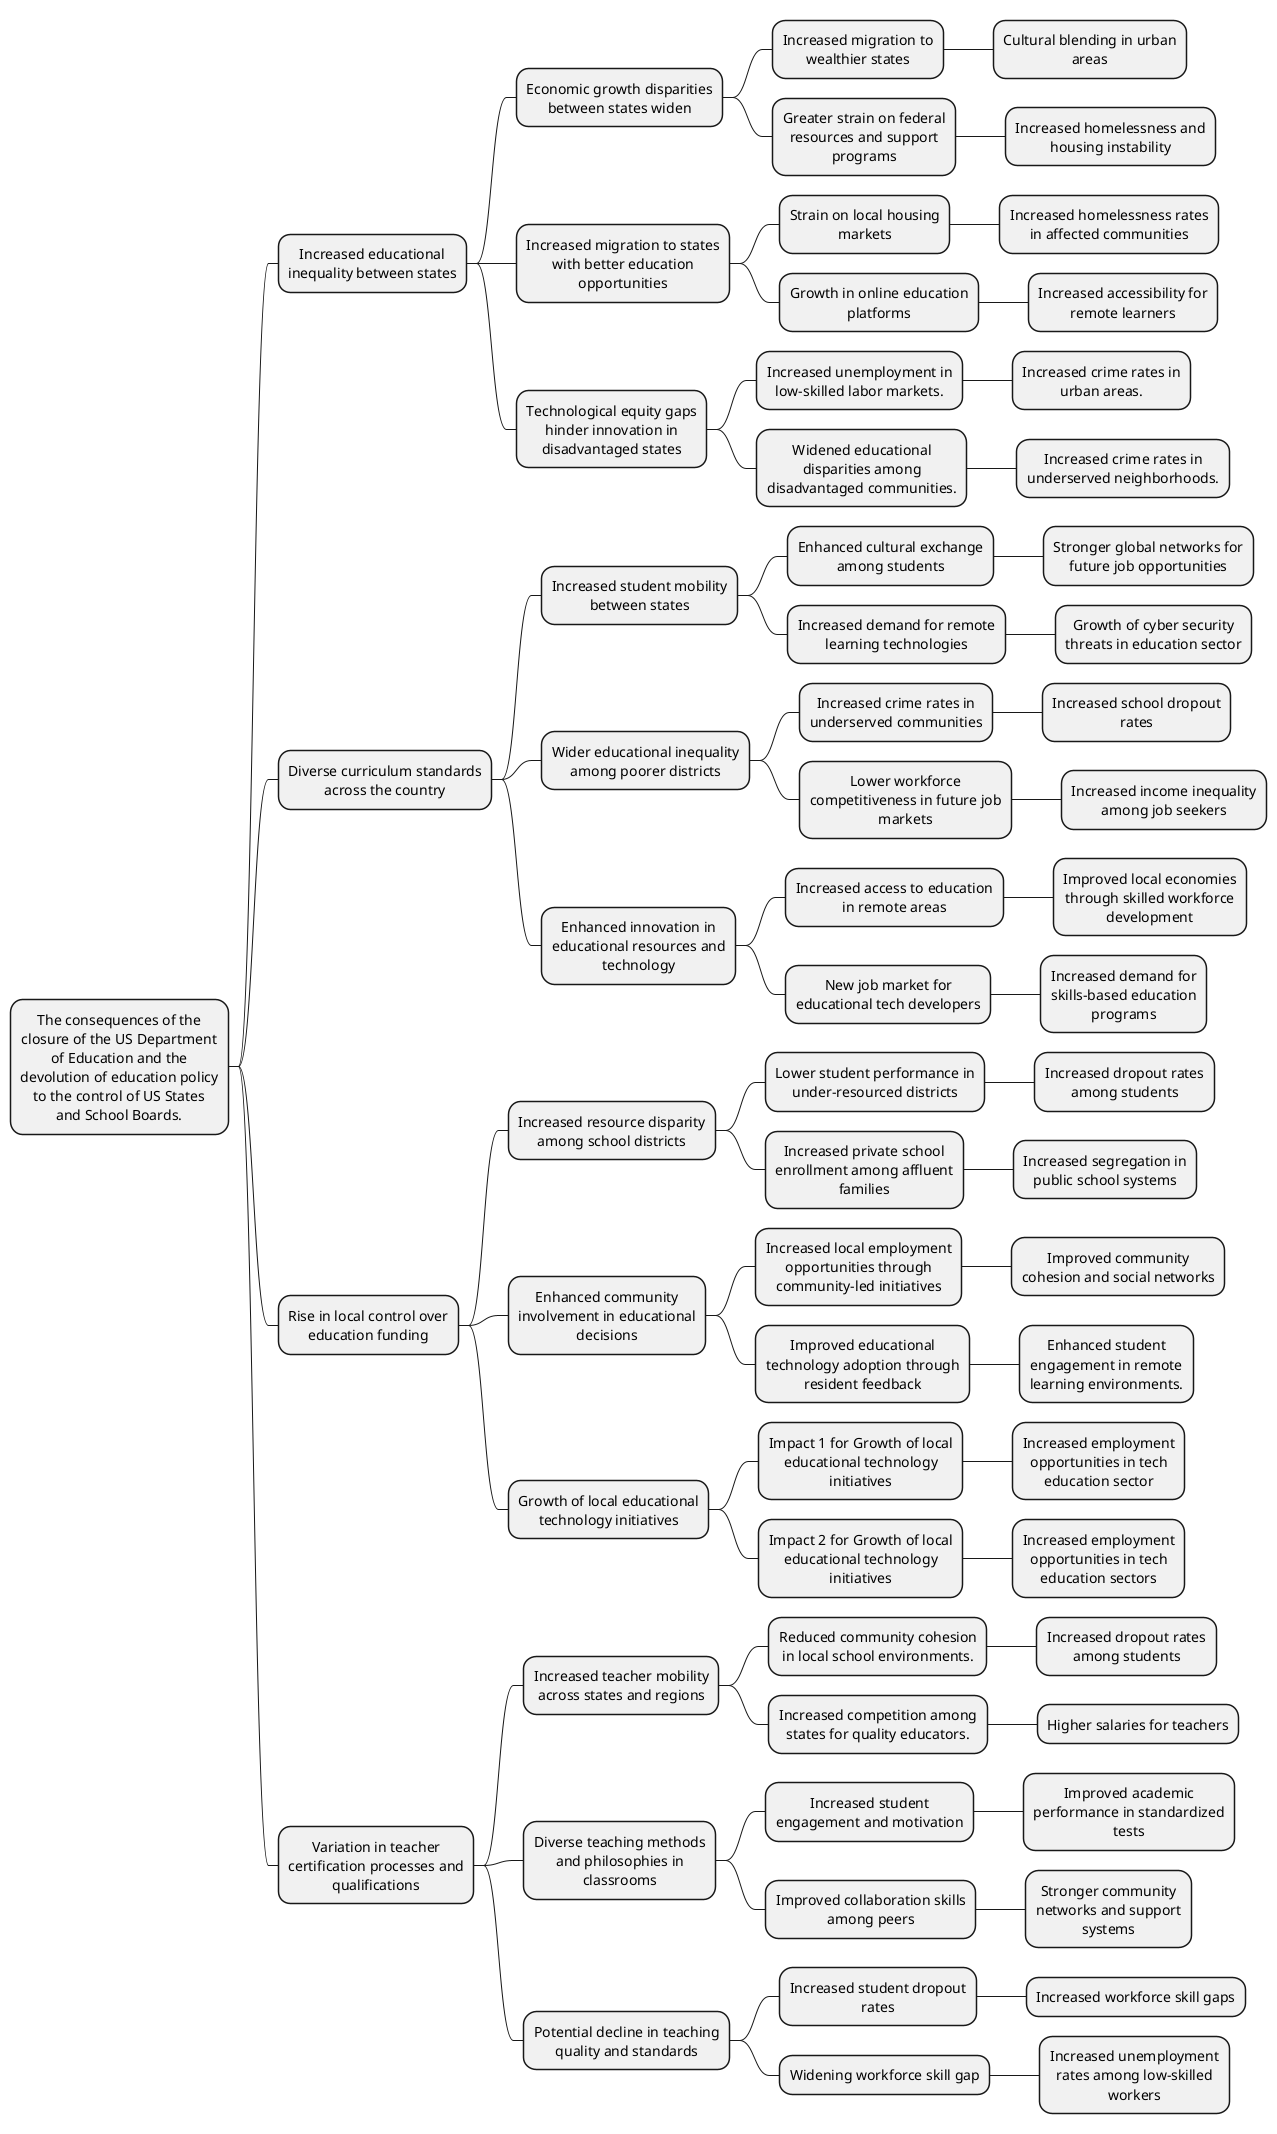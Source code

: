 @startmindmap
skinparam monochrome true
skinparam defaultTextAlignment center
skinparam wrapWidth 200
skinparam backgroundColor white

* The consequences of the closure of the US Department of Education and the devolution of education policy to the control of US States and School Boards.
** Increased educational inequality between states
*** Economic growth disparities between states widen
**** Increased migration to wealthier states
***** Cultural blending in urban areas
**** Greater strain on federal resources and support programs
***** Increased homelessness and housing instability
*** Increased migration to states with better education opportunities
**** Strain on local housing markets
***** Increased homelessness rates in affected communities
**** Growth in online education platforms
***** Increased accessibility for remote learners
*** Technological equity gaps hinder innovation in disadvantaged states
**** Increased unemployment in low-skilled labor markets.
***** Increased crime rates in urban areas.
**** Widened educational disparities among disadvantaged communities.
***** Increased crime rates in underserved neighborhoods.
** Diverse curriculum standards across the country
*** Increased student mobility between states
**** Enhanced cultural exchange among students
***** Stronger global networks for future job opportunities
**** Increased demand for remote learning technologies
***** Growth of cyber security threats in education sector
*** Wider educational inequality among poorer districts
**** Increased crime rates in underserved communities
***** Increased school dropout rates
**** Lower workforce competitiveness in future job markets
***** Increased income inequality among job seekers
*** Enhanced innovation in educational resources and technology
**** Increased access to education in remote areas
***** Improved local economies through skilled workforce development
**** New job market for educational tech developers
***** Increased demand for skills-based education programs
** Rise in local control over education funding
*** Increased resource disparity among school districts
**** Lower student performance in under-resourced districts
***** Increased dropout rates among students
**** Increased private school enrollment among affluent families
***** Increased segregation in public school systems
*** Enhanced community involvement in educational decisions
**** Increased local employment opportunities through community-led initiatives
***** Improved community cohesion and social networks
**** Improved educational technology adoption through resident feedback
***** Enhanced student engagement in remote learning environments.
*** Growth of local educational technology initiatives
**** Impact 1 for Growth of local educational technology initiatives
***** Increased employment opportunities in tech education sector
**** Impact 2 for Growth of local educational technology initiatives
***** Increased employment opportunities in tech education sectors
** Variation in teacher certification processes and qualifications
*** Increased teacher mobility across states and regions
**** Reduced community cohesion in local school environments.
***** Increased dropout rates among students
**** Increased competition among states for quality educators.
***** Higher salaries for teachers
*** Diverse teaching methods and philosophies in classrooms
**** Increased student engagement and motivation
***** Improved academic performance in standardized tests
**** Improved collaboration skills among peers
***** Stronger community networks and support systems
*** Potential decline in teaching quality and standards
**** Increased student dropout rates
***** Increased workforce skill gaps
**** Widening workforce skill gap
***** Increased unemployment rates among low-skilled workers
@endmindmap